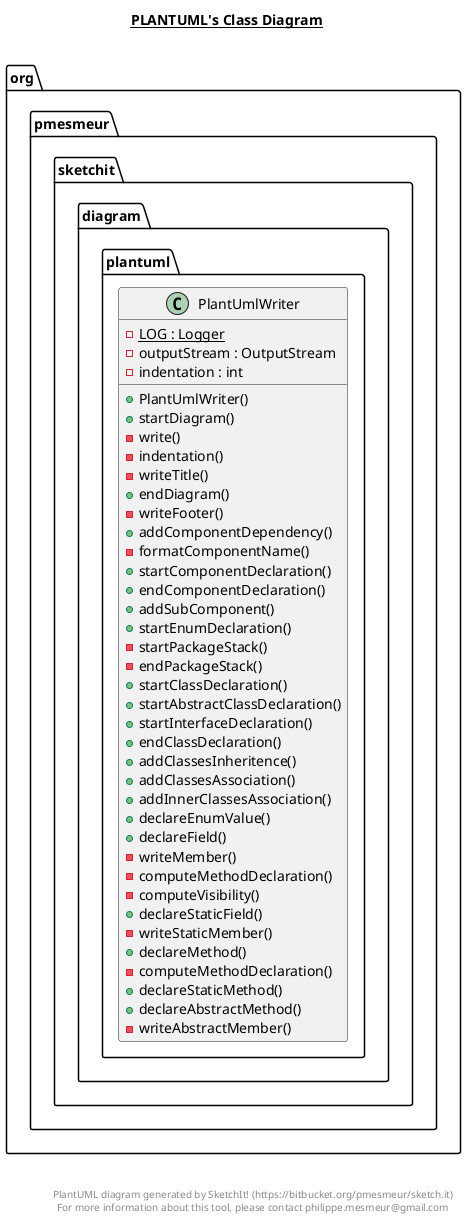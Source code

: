 @startuml

title __PLANTUML's Class Diagram__\n

  package org.pmesmeur.sketchit {
    package org.pmesmeur.sketchit.diagram {
      package org.pmesmeur.sketchit.diagram.plantuml {
        class PlantUmlWriter {
            {static} - LOG : Logger
            - outputStream : OutputStream
            - indentation : int
            + PlantUmlWriter()
            + startDiagram()
            - write()
            - indentation()
            - writeTitle()
            + endDiagram()
            - writeFooter()
            + addComponentDependency()
            - formatComponentName()
            + startComponentDeclaration()
            + endComponentDeclaration()
            + addSubComponent()
            + startEnumDeclaration()
            - startPackageStack()
            - endPackageStack()
            + startClassDeclaration()
            + startAbstractClassDeclaration()
            + startInterfaceDeclaration()
            + endClassDeclaration()
            + addClassesInheritence()
            + addClassesAssociation()
            + addInnerClassesAssociation()
            + declareEnumValue()
            + declareField()
            - writeMember()
            - computeMethodDeclaration()
            - computeVisibility()
            + declareStaticField()
            - writeStaticMember()
            + declareMethod()
            - computeMethodDeclaration()
            + declareStaticMethod()
            + declareAbstractMethod()
            - writeAbstractMember()
        }
      }
    }
  }
  



right footer


PlantUML diagram generated by SketchIt! (https://bitbucket.org/pmesmeur/sketch.it)
For more information about this tool, please contact philippe.mesmeur@gmail.com
endfooter

@enduml
